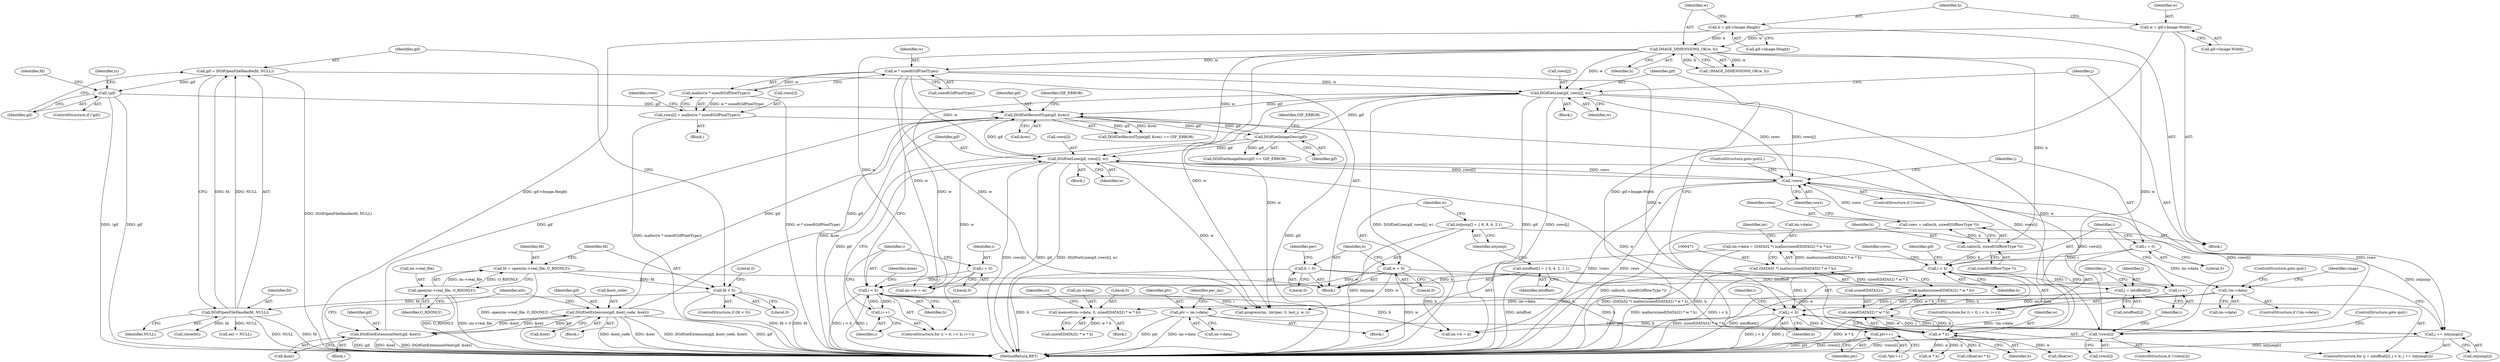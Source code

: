 digraph "0_enlightment_39641e74a560982fbf93f29bf96b37d27803cb56@integer" {
"1000466" [label="(Call,im->data = (DATA32 *) malloc(sizeof(DATA32) * w * h))"];
"1000470" [label="(Call,(DATA32 *) malloc(sizeof(DATA32) * w * h))"];
"1000472" [label="(Call,malloc(sizeof(DATA32) * w * h))"];
"1000473" [label="(Call,sizeof(DATA32) * w * h)"];
"1000476" [label="(Call,w * h)"];
"1000319" [label="(Call,DGifGetLine(gif, rows[j], w))"];
"1000225" [label="(Call,DGifGetImageDesc(gif))"];
"1000206" [label="(Call,DGifGetRecordType(gif, &rec))"];
"1000391" [label="(Call,DGifGetExtensionNext(gif, &ext))"];
"1000357" [label="(Call,DGifGetExtension(gif, &ext_code, &ext))"];
"1000337" [label="(Call,DGifGetLine(gif, rows[i], w))"];
"1000282" [label="(Call,!rows[i])"];
"1000259" [label="(Call,!rows)"];
"1000252" [label="(Call,rows = calloc(h, sizeof(GifRowType *)))"];
"1000254" [label="(Call,calloc(h, sizeof(GifRowType *)))"];
"1000248" [label="(Call,IMAGE_DIMENSIONS_OK(w, h))"];
"1000232" [label="(Call,w = gif->Image.Width)"];
"1000239" [label="(Call,h = gif->Image.Height)"];
"1000272" [label="(Call,rows[i] = malloc(w * sizeof(GifPixelType)))"];
"1000276" [label="(Call,malloc(w * sizeof(GifPixelType)))"];
"1000277" [label="(Call,w * sizeof(GifPixelType))"];
"1000192" [label="(Call,!gif)"];
"1000186" [label="(Call,gif = DGifOpenFileHandle(fd, NULL))"];
"1000188" [label="(Call,DGifOpenFileHandle(fd, NULL))"];
"1000181" [label="(Call,fd < 0)"];
"1000173" [label="(Call,fd = open(im->real_file, O_RDONLY))"];
"1000175" [label="(Call,open(im->real_file, O_RDONLY))"];
"1000135" [label="(Call,w = 0)"];
"1000310" [label="(Call,j < h)"];
"1000305" [label="(Call,j = intoffset[i])"];
"1000116" [label="(Call,intoffset[] = { 0, 4, 2, 1 })"];
"1000313" [label="(Call,j += intjump[i])"];
"1000119" [label="(Call,intjump[] = { 8, 8, 4, 2 })"];
"1000266" [label="(Call,i < h)"];
"1000263" [label="(Call,i = 0)"];
"1000269" [label="(Call,i++)"];
"1000331" [label="(Call,i < h)"];
"1000328" [label="(Call,i = 0)"];
"1000334" [label="(Call,i++)"];
"1000139" [label="(Call,h = 0)"];
"1000480" [label="(Call,!im->data)"];
"1000489" [label="(Call,memset(im->data, 0, sizeof(DATA32) * w * h))"];
"1000504" [label="(Call,ptr = im->data)"];
"1000529" [label="(Call,ptr++)"];
"1000334" [label="(Call,i++)"];
"1000530" [label="(Identifier,ptr)"];
"1000253" [label="(Identifier,rows)"];
"1000487" [label="(Identifier,cmap)"];
"1000481" [label="(Call,im->data)"];
"1000264" [label="(Identifier,i)"];
"1000336" [label="(Block,)"];
"1000119" [label="(Call,intjump[] = { 8, 8, 4, 2 })"];
"1000484" [label="(ControlStructure,goto quit;)"];
"1000339" [label="(Call,rows[i])"];
"1000466" [label="(Call,im->data = (DATA32 *) malloc(sizeof(DATA32) * w * h))"];
"1000208" [label="(Call,&rec)"];
"1000392" [label="(Identifier,gif)"];
"1000333" [label="(Identifier,h)"];
"1000358" [label="(Identifier,gif)"];
"1000224" [label="(Call,DGifGetImageDesc(gif) == GIF_ERROR)"];
"1000263" [label="(Call,i = 0)"];
"1000324" [label="(Identifier,w)"];
"1000210" [label="(Identifier,GIF_ERROR)"];
"1000514" [label="(Call,(float)w)"];
"1000270" [label="(Identifier,i)"];
"1000174" [label="(Identifier,fd)"];
"1000315" [label="(Call,intjump[i])"];
"1000627" [label="(Call,progress(im, (int)per, 0, last_y, w, i))"];
"1000302" [label="(Identifier,i)"];
"1000284" [label="(Identifier,rows)"];
"1000497" [label="(Call,w * h)"];
"1000332" [label="(Identifier,i)"];
"1000444" [label="(Block,)"];
"1000272" [label="(Call,rows[i] = malloc(w * sizeof(GifPixelType)))"];
"1000225" [label="(Call,DGifGetImageDesc(gif))"];
"1000493" [label="(Literal,0)"];
"1000331" [label="(Call,i < h)"];
"1000361" [label="(Call,&ext)"];
"1000342" [label="(Identifier,w)"];
"1000501" [label="(Identifier,rc)"];
"1000338" [label="(Identifier,gif)"];
"1000250" [label="(Identifier,h)"];
"1000489" [label="(Call,memset(im->data, 0, sizeof(DATA32) * w * h))"];
"1000179" [label="(Identifier,O_RDONLY)"];
"1000195" [label="(Call,close(fd))"];
"1000290" [label="(Identifier,gif)"];
"1000357" [label="(Call,DGifGetExtension(gif, &ext_code, &ext))"];
"1000306" [label="(Identifier,j)"];
"1000193" [label="(Identifier,gif)"];
"1000529" [label="(Call,ptr++)"];
"1000269" [label="(Call,i++)"];
"1000311" [label="(Identifier,j)"];
"1000477" [label="(Identifier,w)"];
"1000467" [label="(Call,im->data)"];
"1000120" [label="(Identifier,intjump)"];
"1000283" [label="(Call,rows[i])"];
"1000312" [label="(Identifier,h)"];
"1000480" [label="(Call,!im->data)"];
"1000276" [label="(Call,malloc(w * sizeof(GifPixelType)))"];
"1000173" [label="(Call,fd = open(im->real_file, O_RDONLY))"];
"1000206" [label="(Call,DGifGetRecordType(gif, &rec))"];
"1000226" [label="(Identifier,gif)"];
"1000186" [label="(Call,gif = DGifOpenFileHandle(fd, NULL))"];
"1000176" [label="(Call,im->real_file)"];
"1000528" [label="(Call,*ptr++)"];
"1000248" [label="(Call,IMAGE_DIMENSIONS_OK(w, h))"];
"1000354" [label="(Call,ext = NULL)"];
"1000136" [label="(Identifier,w)"];
"1000116" [label="(Call,intoffset[] = { 0, 4, 2, 1 })"];
"1000472" [label="(Call,malloc(sizeof(DATA32) * w * h))"];
"1000318" [label="(Block,)"];
"1000259" [label="(Call,!rows)"];
"1000513" [label="(Call,((float)w) * h)"];
"1000205" [label="(Call,DGifGetRecordType(gif, &rec) == GIF_ERROR)"];
"1000351" [label="(Block,)"];
"1000476" [label="(Call,w * h)"];
"1000305" [label="(Call,j = intoffset[i])"];
"1000335" [label="(Identifier,i)"];
"1000314" [label="(Identifier,j)"];
"1000255" [label="(Identifier,h)"];
"1000183" [label="(Literal,0)"];
"1000267" [label="(Identifier,i)"];
"1000274" [label="(Identifier,rows)"];
"1000232" [label="(Call,w = gif->Image.Width)"];
"1000271" [label="(Block,)"];
"1000473" [label="(Call,sizeof(DATA32) * w * h)"];
"1000310" [label="(Call,j < h)"];
"1000254" [label="(Call,calloc(h, sizeof(GifRowType *)))"];
"1000494" [label="(Call,sizeof(DATA32) * w * h)"];
"1000282" [label="(Call,!rows[i])"];
"1000286" [label="(ControlStructure,goto quit;)"];
"1000320" [label="(Identifier,gif)"];
"1000307" [label="(Call,intoffset[i])"];
"1000266" [label="(Call,i < h)"];
"1000328" [label="(Call,i = 0)"];
"1000420" [label="(Call,im->h = h)"];
"1000273" [label="(Call,rows[i])"];
"1000504" [label="(Call,ptr = im->data)"];
"1000281" [label="(ControlStructure,if (!rows[i]))"];
"1000247" [label="(Call,!IMAGE_DIMENSIONS_OK(w, h))"];
"1000189" [label="(Identifier,fd)"];
"1000144" [label="(Identifier,per)"];
"1000240" [label="(Identifier,h)"];
"1000313" [label="(Call,j += intjump[i])"];
"1000260" [label="(Identifier,rows)"];
"1000117" [label="(Identifier,intoffset)"];
"1000141" [label="(Literal,0)"];
"1000252" [label="(Call,rows = calloc(h, sizeof(GifRowType *)))"];
"1000470" [label="(Call,(DATA32 *) malloc(sizeof(DATA32) * w * h))"];
"1000222" [label="(Block,)"];
"1000474" [label="(Call,sizeof(DATA32))"];
"1000187" [label="(Identifier,gif)"];
"1000227" [label="(Identifier,GIF_ERROR)"];
"1000191" [label="(ControlStructure,if (!gif))"];
"1000344" [label="(Identifier,done)"];
"1000506" [label="(Call,im->data)"];
"1000190" [label="(Identifier,NULL)"];
"1000319" [label="(Call,DGifGetLine(gif, rows[j], w))"];
"1000327" [label="(ControlStructure,for (i = 0; i < h; i++))"];
"1000393" [label="(Call,&ext)"];
"1000644" [label="(MethodReturn,RET)"];
"1000239" [label="(Call,h = gif->Image.Height)"];
"1000137" [label="(Literal,0)"];
"1000140" [label="(Identifier,h)"];
"1000505" [label="(Identifier,ptr)"];
"1000175" [label="(Call,open(im->real_file, O_RDONLY))"];
"1000139" [label="(Call,h = 0)"];
"1000321" [label="(Call,rows[j])"];
"1000359" [label="(Call,&ext_code)"];
"1000478" [label="(Identifier,h)"];
"1000200" [label="(Identifier,rc)"];
"1000482" [label="(Identifier,im)"];
"1000207" [label="(Identifier,gif)"];
"1000510" [label="(Identifier,per_inc)"];
"1000114" [label="(Block,)"];
"1000265" [label="(Literal,0)"];
"1000268" [label="(Identifier,h)"];
"1000479" [label="(ControlStructure,if (!im->data))"];
"1000258" [label="(ControlStructure,if (!rows))"];
"1000488" [label="(Block,)"];
"1000262" [label="(ControlStructure,for (i = 0; i < h; i++))"];
"1000364" [label="(Identifier,ext)"];
"1000180" [label="(ControlStructure,if (fd < 0))"];
"1000256" [label="(Call,sizeof(GifRowType *))"];
"1000241" [label="(Call,gif->Image.Height)"];
"1000185" [label="(Literal,0)"];
"1000135" [label="(Call,w = 0)"];
"1000181" [label="(Call,fd < 0)"];
"1000233" [label="(Identifier,w)"];
"1000391" [label="(Call,DGifGetExtensionNext(gif, &ext))"];
"1000490" [label="(Call,im->data)"];
"1000415" [label="(Call,im->w = w)"];
"1000192" [label="(Call,!gif)"];
"1000196" [label="(Identifier,fd)"];
"1000188" [label="(Call,DGifOpenFileHandle(fd, NULL))"];
"1000304" [label="(ControlStructure,for (j = intoffset[i]; j < h; j += intjump[i]))"];
"1000329" [label="(Identifier,i)"];
"1000365" [label="(Block,)"];
"1000330" [label="(Literal,0)"];
"1000278" [label="(Identifier,w)"];
"1000261" [label="(ControlStructure,goto quit2;)"];
"1000234" [label="(Call,gif->Image.Width)"];
"1000182" [label="(Identifier,fd)"];
"1000279" [label="(Call,sizeof(GifPixelType))"];
"1000337" [label="(Call,DGifGetLine(gif, rows[i], w))"];
"1000249" [label="(Identifier,w)"];
"1000277" [label="(Call,w * sizeof(GifPixelType))"];
"1000466" -> "1000444"  [label="AST: "];
"1000466" -> "1000470"  [label="CFG: "];
"1000467" -> "1000466"  [label="AST: "];
"1000470" -> "1000466"  [label="AST: "];
"1000482" -> "1000466"  [label="CFG: "];
"1000466" -> "1000644"  [label="DDG: (DATA32 *) malloc(sizeof(DATA32) * w * h)"];
"1000470" -> "1000466"  [label="DDG: malloc(sizeof(DATA32) * w * h)"];
"1000466" -> "1000480"  [label="DDG: im->data"];
"1000470" -> "1000472"  [label="CFG: "];
"1000471" -> "1000470"  [label="AST: "];
"1000472" -> "1000470"  [label="AST: "];
"1000470" -> "1000644"  [label="DDG: malloc(sizeof(DATA32) * w * h)"];
"1000472" -> "1000470"  [label="DDG: sizeof(DATA32) * w * h"];
"1000472" -> "1000473"  [label="CFG: "];
"1000473" -> "1000472"  [label="AST: "];
"1000472" -> "1000644"  [label="DDG: sizeof(DATA32) * w * h"];
"1000473" -> "1000472"  [label="DDG: w * h"];
"1000473" -> "1000476"  [label="CFG: "];
"1000474" -> "1000473"  [label="AST: "];
"1000476" -> "1000473"  [label="AST: "];
"1000473" -> "1000644"  [label="DDG: w * h"];
"1000476" -> "1000473"  [label="DDG: w"];
"1000476" -> "1000473"  [label="DDG: h"];
"1000476" -> "1000478"  [label="CFG: "];
"1000477" -> "1000476"  [label="AST: "];
"1000478" -> "1000476"  [label="AST: "];
"1000319" -> "1000476"  [label="DDG: w"];
"1000135" -> "1000476"  [label="DDG: w"];
"1000248" -> "1000476"  [label="DDG: w"];
"1000337" -> "1000476"  [label="DDG: w"];
"1000277" -> "1000476"  [label="DDG: w"];
"1000310" -> "1000476"  [label="DDG: h"];
"1000331" -> "1000476"  [label="DDG: h"];
"1000139" -> "1000476"  [label="DDG: h"];
"1000266" -> "1000476"  [label="DDG: h"];
"1000476" -> "1000497"  [label="DDG: w"];
"1000476" -> "1000497"  [label="DDG: h"];
"1000476" -> "1000514"  [label="DDG: w"];
"1000476" -> "1000513"  [label="DDG: h"];
"1000319" -> "1000318"  [label="AST: "];
"1000319" -> "1000324"  [label="CFG: "];
"1000320" -> "1000319"  [label="AST: "];
"1000321" -> "1000319"  [label="AST: "];
"1000324" -> "1000319"  [label="AST: "];
"1000314" -> "1000319"  [label="CFG: "];
"1000319" -> "1000644"  [label="DDG: DGifGetLine(gif, rows[j], w)"];
"1000319" -> "1000644"  [label="DDG: rows[j]"];
"1000319" -> "1000644"  [label="DDG: gif"];
"1000319" -> "1000206"  [label="DDG: gif"];
"1000319" -> "1000259"  [label="DDG: rows[j]"];
"1000225" -> "1000319"  [label="DDG: gif"];
"1000259" -> "1000319"  [label="DDG: rows"];
"1000277" -> "1000319"  [label="DDG: w"];
"1000248" -> "1000319"  [label="DDG: w"];
"1000319" -> "1000415"  [label="DDG: w"];
"1000319" -> "1000627"  [label="DDG: w"];
"1000225" -> "1000224"  [label="AST: "];
"1000225" -> "1000226"  [label="CFG: "];
"1000226" -> "1000225"  [label="AST: "];
"1000227" -> "1000225"  [label="CFG: "];
"1000225" -> "1000644"  [label="DDG: gif"];
"1000225" -> "1000206"  [label="DDG: gif"];
"1000225" -> "1000224"  [label="DDG: gif"];
"1000206" -> "1000225"  [label="DDG: gif"];
"1000225" -> "1000337"  [label="DDG: gif"];
"1000206" -> "1000205"  [label="AST: "];
"1000206" -> "1000208"  [label="CFG: "];
"1000207" -> "1000206"  [label="AST: "];
"1000208" -> "1000206"  [label="AST: "];
"1000210" -> "1000206"  [label="CFG: "];
"1000206" -> "1000644"  [label="DDG: &rec"];
"1000206" -> "1000644"  [label="DDG: gif"];
"1000206" -> "1000205"  [label="DDG: gif"];
"1000206" -> "1000205"  [label="DDG: &rec"];
"1000391" -> "1000206"  [label="DDG: gif"];
"1000337" -> "1000206"  [label="DDG: gif"];
"1000192" -> "1000206"  [label="DDG: gif"];
"1000357" -> "1000206"  [label="DDG: gif"];
"1000206" -> "1000357"  [label="DDG: gif"];
"1000391" -> "1000365"  [label="AST: "];
"1000391" -> "1000393"  [label="CFG: "];
"1000392" -> "1000391"  [label="AST: "];
"1000393" -> "1000391"  [label="AST: "];
"1000364" -> "1000391"  [label="CFG: "];
"1000391" -> "1000644"  [label="DDG: gif"];
"1000391" -> "1000644"  [label="DDG: &ext"];
"1000391" -> "1000644"  [label="DDG: DGifGetExtensionNext(gif, &ext)"];
"1000391" -> "1000357"  [label="DDG: &ext"];
"1000357" -> "1000391"  [label="DDG: gif"];
"1000357" -> "1000391"  [label="DDG: &ext"];
"1000357" -> "1000351"  [label="AST: "];
"1000357" -> "1000361"  [label="CFG: "];
"1000358" -> "1000357"  [label="AST: "];
"1000359" -> "1000357"  [label="AST: "];
"1000361" -> "1000357"  [label="AST: "];
"1000364" -> "1000357"  [label="CFG: "];
"1000357" -> "1000644"  [label="DDG: &ext"];
"1000357" -> "1000644"  [label="DDG: DGifGetExtension(gif, &ext_code, &ext)"];
"1000357" -> "1000644"  [label="DDG: gif"];
"1000357" -> "1000644"  [label="DDG: &ext_code"];
"1000337" -> "1000336"  [label="AST: "];
"1000337" -> "1000342"  [label="CFG: "];
"1000338" -> "1000337"  [label="AST: "];
"1000339" -> "1000337"  [label="AST: "];
"1000342" -> "1000337"  [label="AST: "];
"1000335" -> "1000337"  [label="CFG: "];
"1000337" -> "1000644"  [label="DDG: rows[i]"];
"1000337" -> "1000644"  [label="DDG: gif"];
"1000337" -> "1000644"  [label="DDG: DGifGetLine(gif, rows[i], w)"];
"1000337" -> "1000259"  [label="DDG: rows[i]"];
"1000282" -> "1000337"  [label="DDG: rows[i]"];
"1000259" -> "1000337"  [label="DDG: rows"];
"1000248" -> "1000337"  [label="DDG: w"];
"1000277" -> "1000337"  [label="DDG: w"];
"1000337" -> "1000415"  [label="DDG: w"];
"1000337" -> "1000627"  [label="DDG: w"];
"1000282" -> "1000281"  [label="AST: "];
"1000282" -> "1000283"  [label="CFG: "];
"1000283" -> "1000282"  [label="AST: "];
"1000286" -> "1000282"  [label="CFG: "];
"1000270" -> "1000282"  [label="CFG: "];
"1000282" -> "1000644"  [label="DDG: !rows[i]"];
"1000282" -> "1000644"  [label="DDG: rows[i]"];
"1000282" -> "1000259"  [label="DDG: rows[i]"];
"1000259" -> "1000282"  [label="DDG: rows"];
"1000272" -> "1000282"  [label="DDG: rows[i]"];
"1000259" -> "1000258"  [label="AST: "];
"1000259" -> "1000260"  [label="CFG: "];
"1000260" -> "1000259"  [label="AST: "];
"1000261" -> "1000259"  [label="CFG: "];
"1000264" -> "1000259"  [label="CFG: "];
"1000259" -> "1000644"  [label="DDG: !rows"];
"1000259" -> "1000644"  [label="DDG: rows"];
"1000252" -> "1000259"  [label="DDG: rows"];
"1000252" -> "1000222"  [label="AST: "];
"1000252" -> "1000254"  [label="CFG: "];
"1000253" -> "1000252"  [label="AST: "];
"1000254" -> "1000252"  [label="AST: "];
"1000260" -> "1000252"  [label="CFG: "];
"1000252" -> "1000644"  [label="DDG: calloc(h, sizeof(GifRowType *))"];
"1000254" -> "1000252"  [label="DDG: h"];
"1000254" -> "1000256"  [label="CFG: "];
"1000255" -> "1000254"  [label="AST: "];
"1000256" -> "1000254"  [label="AST: "];
"1000248" -> "1000254"  [label="DDG: h"];
"1000254" -> "1000266"  [label="DDG: h"];
"1000248" -> "1000247"  [label="AST: "];
"1000248" -> "1000250"  [label="CFG: "];
"1000249" -> "1000248"  [label="AST: "];
"1000250" -> "1000248"  [label="AST: "];
"1000247" -> "1000248"  [label="CFG: "];
"1000248" -> "1000247"  [label="DDG: w"];
"1000248" -> "1000247"  [label="DDG: h"];
"1000232" -> "1000248"  [label="DDG: w"];
"1000239" -> "1000248"  [label="DDG: h"];
"1000248" -> "1000277"  [label="DDG: w"];
"1000248" -> "1000415"  [label="DDG: w"];
"1000248" -> "1000627"  [label="DDG: w"];
"1000232" -> "1000222"  [label="AST: "];
"1000232" -> "1000234"  [label="CFG: "];
"1000233" -> "1000232"  [label="AST: "];
"1000234" -> "1000232"  [label="AST: "];
"1000240" -> "1000232"  [label="CFG: "];
"1000232" -> "1000644"  [label="DDG: gif->Image.Width"];
"1000239" -> "1000222"  [label="AST: "];
"1000239" -> "1000241"  [label="CFG: "];
"1000240" -> "1000239"  [label="AST: "];
"1000241" -> "1000239"  [label="AST: "];
"1000249" -> "1000239"  [label="CFG: "];
"1000239" -> "1000644"  [label="DDG: gif->Image.Height"];
"1000272" -> "1000271"  [label="AST: "];
"1000272" -> "1000276"  [label="CFG: "];
"1000273" -> "1000272"  [label="AST: "];
"1000276" -> "1000272"  [label="AST: "];
"1000284" -> "1000272"  [label="CFG: "];
"1000272" -> "1000644"  [label="DDG: malloc(w * sizeof(GifPixelType))"];
"1000276" -> "1000272"  [label="DDG: w * sizeof(GifPixelType)"];
"1000276" -> "1000277"  [label="CFG: "];
"1000277" -> "1000276"  [label="AST: "];
"1000276" -> "1000644"  [label="DDG: w * sizeof(GifPixelType)"];
"1000277" -> "1000276"  [label="DDG: w"];
"1000277" -> "1000279"  [label="CFG: "];
"1000278" -> "1000277"  [label="AST: "];
"1000279" -> "1000277"  [label="AST: "];
"1000277" -> "1000415"  [label="DDG: w"];
"1000277" -> "1000627"  [label="DDG: w"];
"1000192" -> "1000191"  [label="AST: "];
"1000192" -> "1000193"  [label="CFG: "];
"1000193" -> "1000192"  [label="AST: "];
"1000196" -> "1000192"  [label="CFG: "];
"1000200" -> "1000192"  [label="CFG: "];
"1000192" -> "1000644"  [label="DDG: gif"];
"1000192" -> "1000644"  [label="DDG: !gif"];
"1000186" -> "1000192"  [label="DDG: gif"];
"1000186" -> "1000114"  [label="AST: "];
"1000186" -> "1000188"  [label="CFG: "];
"1000187" -> "1000186"  [label="AST: "];
"1000188" -> "1000186"  [label="AST: "];
"1000193" -> "1000186"  [label="CFG: "];
"1000186" -> "1000644"  [label="DDG: DGifOpenFileHandle(fd, NULL)"];
"1000188" -> "1000186"  [label="DDG: fd"];
"1000188" -> "1000186"  [label="DDG: NULL"];
"1000188" -> "1000190"  [label="CFG: "];
"1000189" -> "1000188"  [label="AST: "];
"1000190" -> "1000188"  [label="AST: "];
"1000188" -> "1000644"  [label="DDG: NULL"];
"1000188" -> "1000644"  [label="DDG: fd"];
"1000181" -> "1000188"  [label="DDG: fd"];
"1000188" -> "1000195"  [label="DDG: fd"];
"1000188" -> "1000354"  [label="DDG: NULL"];
"1000181" -> "1000180"  [label="AST: "];
"1000181" -> "1000183"  [label="CFG: "];
"1000182" -> "1000181"  [label="AST: "];
"1000183" -> "1000181"  [label="AST: "];
"1000185" -> "1000181"  [label="CFG: "];
"1000187" -> "1000181"  [label="CFG: "];
"1000181" -> "1000644"  [label="DDG: fd"];
"1000181" -> "1000644"  [label="DDG: fd < 0"];
"1000173" -> "1000181"  [label="DDG: fd"];
"1000173" -> "1000114"  [label="AST: "];
"1000173" -> "1000175"  [label="CFG: "];
"1000174" -> "1000173"  [label="AST: "];
"1000175" -> "1000173"  [label="AST: "];
"1000182" -> "1000173"  [label="CFG: "];
"1000173" -> "1000644"  [label="DDG: open(im->real_file, O_RDONLY)"];
"1000175" -> "1000173"  [label="DDG: im->real_file"];
"1000175" -> "1000173"  [label="DDG: O_RDONLY"];
"1000175" -> "1000179"  [label="CFG: "];
"1000176" -> "1000175"  [label="AST: "];
"1000179" -> "1000175"  [label="AST: "];
"1000175" -> "1000644"  [label="DDG: O_RDONLY"];
"1000175" -> "1000644"  [label="DDG: im->real_file"];
"1000135" -> "1000114"  [label="AST: "];
"1000135" -> "1000137"  [label="CFG: "];
"1000136" -> "1000135"  [label="AST: "];
"1000137" -> "1000135"  [label="AST: "];
"1000140" -> "1000135"  [label="CFG: "];
"1000135" -> "1000644"  [label="DDG: w"];
"1000135" -> "1000415"  [label="DDG: w"];
"1000135" -> "1000627"  [label="DDG: w"];
"1000310" -> "1000304"  [label="AST: "];
"1000310" -> "1000312"  [label="CFG: "];
"1000311" -> "1000310"  [label="AST: "];
"1000312" -> "1000310"  [label="AST: "];
"1000320" -> "1000310"  [label="CFG: "];
"1000302" -> "1000310"  [label="CFG: "];
"1000310" -> "1000644"  [label="DDG: j < h"];
"1000310" -> "1000644"  [label="DDG: j"];
"1000305" -> "1000310"  [label="DDG: j"];
"1000313" -> "1000310"  [label="DDG: j"];
"1000266" -> "1000310"  [label="DDG: h"];
"1000310" -> "1000313"  [label="DDG: j"];
"1000310" -> "1000420"  [label="DDG: h"];
"1000305" -> "1000304"  [label="AST: "];
"1000305" -> "1000307"  [label="CFG: "];
"1000306" -> "1000305"  [label="AST: "];
"1000307" -> "1000305"  [label="AST: "];
"1000311" -> "1000305"  [label="CFG: "];
"1000305" -> "1000644"  [label="DDG: intoffset[i]"];
"1000116" -> "1000305"  [label="DDG: intoffset"];
"1000116" -> "1000114"  [label="AST: "];
"1000116" -> "1000117"  [label="CFG: "];
"1000117" -> "1000116"  [label="AST: "];
"1000120" -> "1000116"  [label="CFG: "];
"1000116" -> "1000644"  [label="DDG: intoffset"];
"1000313" -> "1000304"  [label="AST: "];
"1000313" -> "1000315"  [label="CFG: "];
"1000314" -> "1000313"  [label="AST: "];
"1000315" -> "1000313"  [label="AST: "];
"1000311" -> "1000313"  [label="CFG: "];
"1000313" -> "1000644"  [label="DDG: intjump[i]"];
"1000119" -> "1000313"  [label="DDG: intjump"];
"1000119" -> "1000114"  [label="AST: "];
"1000119" -> "1000120"  [label="CFG: "];
"1000120" -> "1000119"  [label="AST: "];
"1000136" -> "1000119"  [label="CFG: "];
"1000119" -> "1000644"  [label="DDG: intjump"];
"1000266" -> "1000262"  [label="AST: "];
"1000266" -> "1000268"  [label="CFG: "];
"1000267" -> "1000266"  [label="AST: "];
"1000268" -> "1000266"  [label="AST: "];
"1000274" -> "1000266"  [label="CFG: "];
"1000290" -> "1000266"  [label="CFG: "];
"1000266" -> "1000644"  [label="DDG: i < h"];
"1000263" -> "1000266"  [label="DDG: i"];
"1000269" -> "1000266"  [label="DDG: i"];
"1000266" -> "1000269"  [label="DDG: i"];
"1000266" -> "1000331"  [label="DDG: h"];
"1000266" -> "1000420"  [label="DDG: h"];
"1000263" -> "1000262"  [label="AST: "];
"1000263" -> "1000265"  [label="CFG: "];
"1000264" -> "1000263"  [label="AST: "];
"1000265" -> "1000263"  [label="AST: "];
"1000267" -> "1000263"  [label="CFG: "];
"1000269" -> "1000262"  [label="AST: "];
"1000269" -> "1000270"  [label="CFG: "];
"1000270" -> "1000269"  [label="AST: "];
"1000267" -> "1000269"  [label="CFG: "];
"1000331" -> "1000327"  [label="AST: "];
"1000331" -> "1000333"  [label="CFG: "];
"1000332" -> "1000331"  [label="AST: "];
"1000333" -> "1000331"  [label="AST: "];
"1000338" -> "1000331"  [label="CFG: "];
"1000344" -> "1000331"  [label="CFG: "];
"1000331" -> "1000644"  [label="DDG: i < h"];
"1000331" -> "1000644"  [label="DDG: i"];
"1000328" -> "1000331"  [label="DDG: i"];
"1000334" -> "1000331"  [label="DDG: i"];
"1000331" -> "1000334"  [label="DDG: i"];
"1000331" -> "1000420"  [label="DDG: h"];
"1000331" -> "1000627"  [label="DDG: i"];
"1000328" -> "1000327"  [label="AST: "];
"1000328" -> "1000330"  [label="CFG: "];
"1000329" -> "1000328"  [label="AST: "];
"1000330" -> "1000328"  [label="AST: "];
"1000332" -> "1000328"  [label="CFG: "];
"1000334" -> "1000327"  [label="AST: "];
"1000334" -> "1000335"  [label="CFG: "];
"1000335" -> "1000334"  [label="AST: "];
"1000332" -> "1000334"  [label="CFG: "];
"1000139" -> "1000114"  [label="AST: "];
"1000139" -> "1000141"  [label="CFG: "];
"1000140" -> "1000139"  [label="AST: "];
"1000141" -> "1000139"  [label="AST: "];
"1000144" -> "1000139"  [label="CFG: "];
"1000139" -> "1000644"  [label="DDG: h"];
"1000139" -> "1000420"  [label="DDG: h"];
"1000480" -> "1000479"  [label="AST: "];
"1000480" -> "1000481"  [label="CFG: "];
"1000481" -> "1000480"  [label="AST: "];
"1000484" -> "1000480"  [label="CFG: "];
"1000487" -> "1000480"  [label="CFG: "];
"1000480" -> "1000644"  [label="DDG: !im->data"];
"1000480" -> "1000489"  [label="DDG: im->data"];
"1000480" -> "1000504"  [label="DDG: im->data"];
"1000489" -> "1000488"  [label="AST: "];
"1000489" -> "1000494"  [label="CFG: "];
"1000490" -> "1000489"  [label="AST: "];
"1000493" -> "1000489"  [label="AST: "];
"1000494" -> "1000489"  [label="AST: "];
"1000501" -> "1000489"  [label="CFG: "];
"1000494" -> "1000489"  [label="DDG: w * h"];
"1000504" -> "1000444"  [label="AST: "];
"1000504" -> "1000506"  [label="CFG: "];
"1000505" -> "1000504"  [label="AST: "];
"1000506" -> "1000504"  [label="AST: "];
"1000510" -> "1000504"  [label="CFG: "];
"1000504" -> "1000644"  [label="DDG: im->data"];
"1000504" -> "1000644"  [label="DDG: ptr"];
"1000504" -> "1000529"  [label="DDG: ptr"];
"1000529" -> "1000528"  [label="AST: "];
"1000529" -> "1000530"  [label="CFG: "];
"1000530" -> "1000529"  [label="AST: "];
"1000528" -> "1000529"  [label="CFG: "];
"1000529" -> "1000644"  [label="DDG: ptr"];
}
